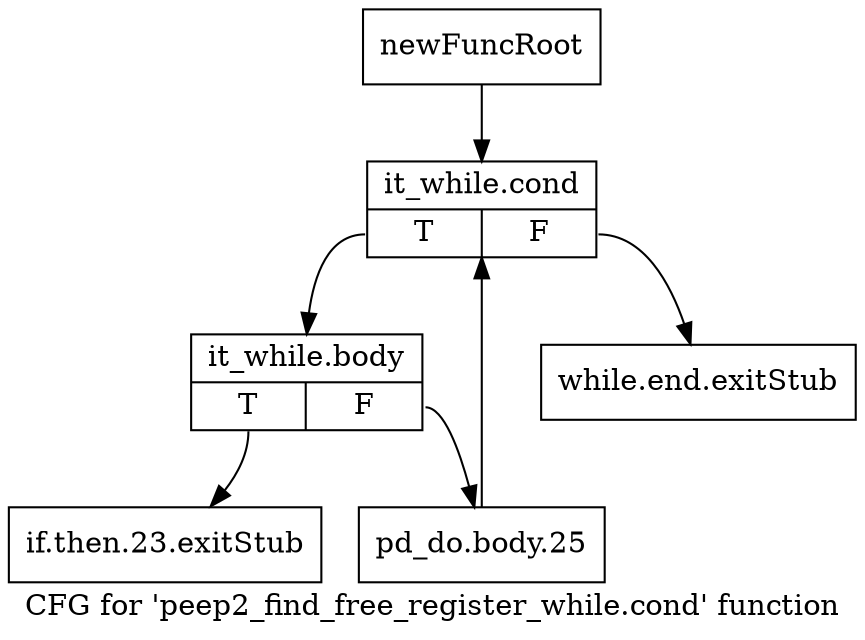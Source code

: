 digraph "CFG for 'peep2_find_free_register_while.cond' function" {
	label="CFG for 'peep2_find_free_register_while.cond' function";

	Node0xb8b24f0 [shape=record,label="{newFuncRoot}"];
	Node0xb8b24f0 -> Node0xb8ba2a0;
	Node0xb8ba200 [shape=record,label="{while.end.exitStub}"];
	Node0xb8ba250 [shape=record,label="{if.then.23.exitStub}"];
	Node0xb8ba2a0 [shape=record,label="{it_while.cond|{<s0>T|<s1>F}}"];
	Node0xb8ba2a0:s0 -> Node0xb8ba2f0;
	Node0xb8ba2a0:s1 -> Node0xb8ba200;
	Node0xb8ba2f0 [shape=record,label="{it_while.body|{<s0>T|<s1>F}}"];
	Node0xb8ba2f0:s0 -> Node0xb8ba250;
	Node0xb8ba2f0:s1 -> Node0xb8ba340;
	Node0xb8ba340 [shape=record,label="{pd_do.body.25}"];
	Node0xb8ba340 -> Node0xb8ba2a0;
}
